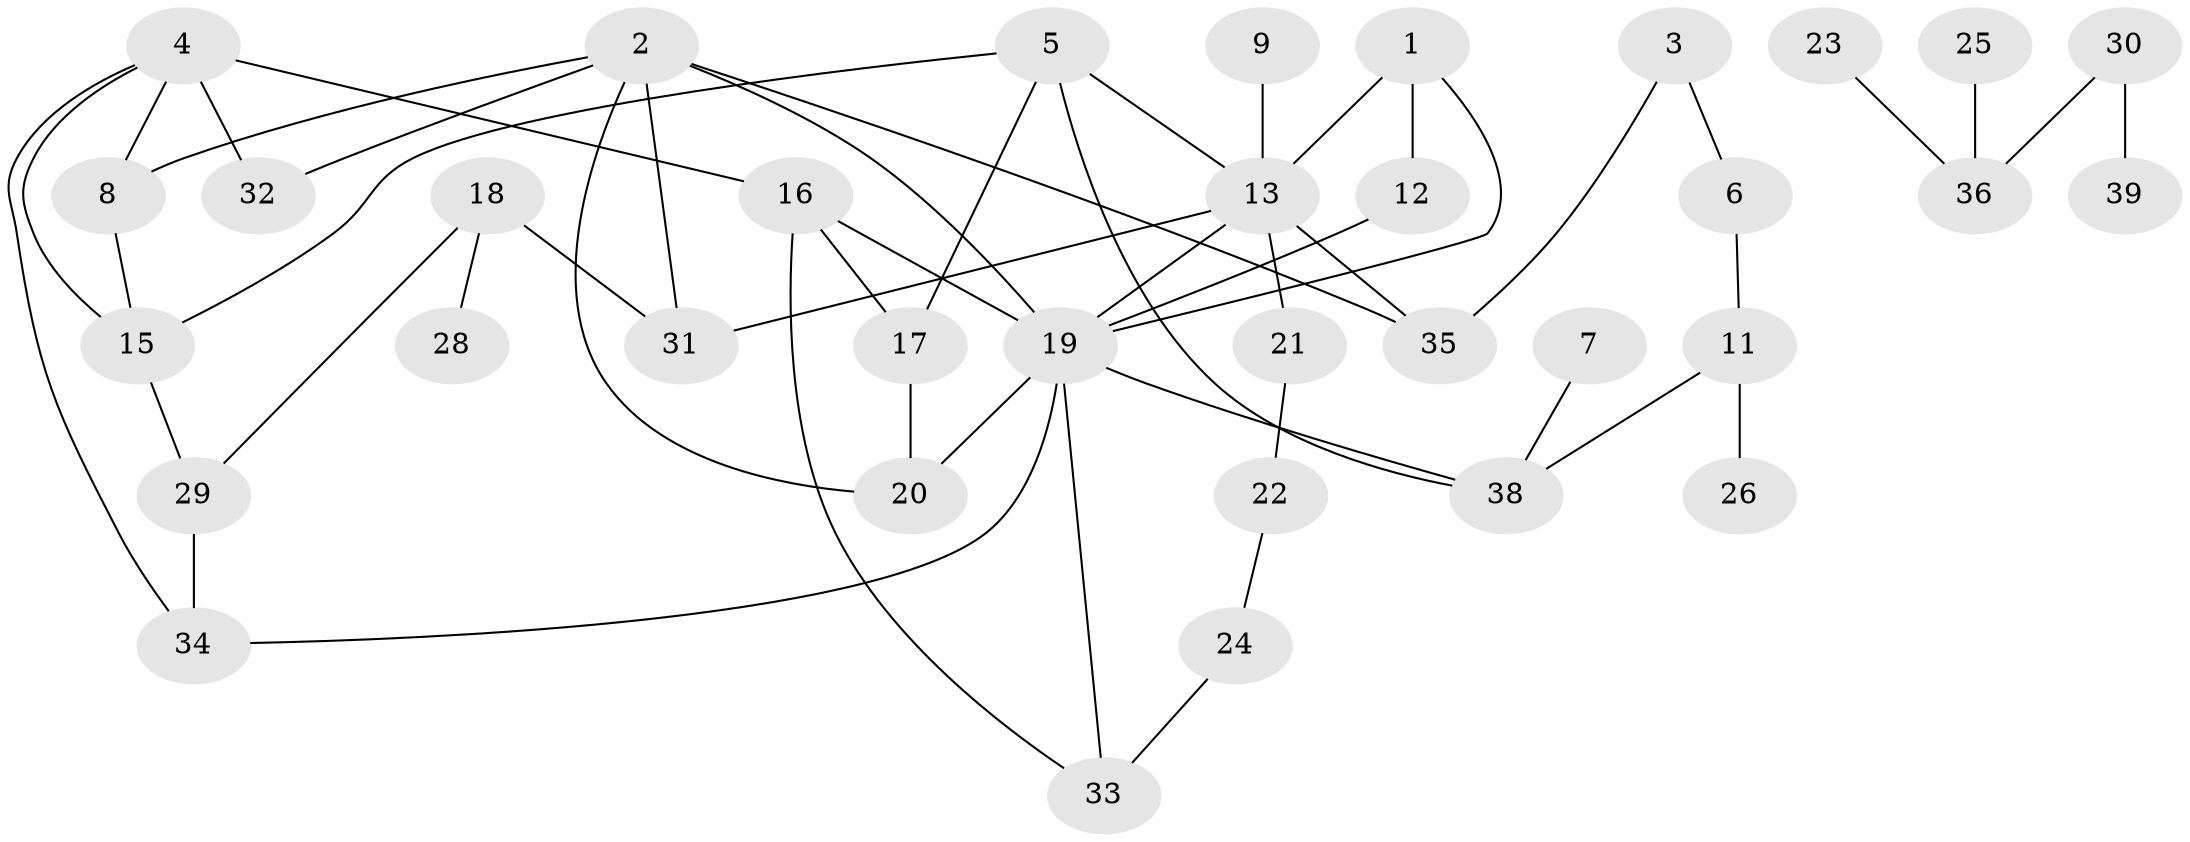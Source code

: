 // original degree distribution, {2: 0.2976190476190476, 1: 0.20238095238095238, 5: 0.023809523809523808, 3: 0.2619047619047619, 0: 0.08333333333333333, 4: 0.10714285714285714, 7: 0.011904761904761904, 6: 0.011904761904761904}
// Generated by graph-tools (version 1.1) at 2025/33/03/09/25 02:33:22]
// undirected, 35 vertices, 51 edges
graph export_dot {
graph [start="1"]
  node [color=gray90,style=filled];
  1;
  2;
  3;
  4;
  5;
  6;
  7;
  8;
  9;
  11;
  12;
  13;
  15;
  16;
  17;
  18;
  19;
  20;
  21;
  22;
  23;
  24;
  25;
  26;
  28;
  29;
  30;
  31;
  32;
  33;
  34;
  35;
  36;
  38;
  39;
  1 -- 12 [weight=1.0];
  1 -- 13 [weight=1.0];
  1 -- 19 [weight=1.0];
  2 -- 8 [weight=1.0];
  2 -- 19 [weight=1.0];
  2 -- 20 [weight=1.0];
  2 -- 31 [weight=1.0];
  2 -- 32 [weight=1.0];
  2 -- 35 [weight=1.0];
  3 -- 6 [weight=1.0];
  3 -- 35 [weight=1.0];
  4 -- 8 [weight=1.0];
  4 -- 15 [weight=1.0];
  4 -- 16 [weight=1.0];
  4 -- 32 [weight=2.0];
  4 -- 34 [weight=1.0];
  5 -- 13 [weight=1.0];
  5 -- 15 [weight=1.0];
  5 -- 17 [weight=1.0];
  5 -- 38 [weight=1.0];
  6 -- 11 [weight=1.0];
  7 -- 38 [weight=1.0];
  8 -- 15 [weight=1.0];
  9 -- 13 [weight=1.0];
  11 -- 26 [weight=1.0];
  11 -- 38 [weight=1.0];
  12 -- 19 [weight=1.0];
  13 -- 19 [weight=3.0];
  13 -- 21 [weight=1.0];
  13 -- 31 [weight=1.0];
  13 -- 35 [weight=1.0];
  15 -- 29 [weight=1.0];
  16 -- 17 [weight=1.0];
  16 -- 19 [weight=1.0];
  16 -- 33 [weight=1.0];
  17 -- 20 [weight=1.0];
  18 -- 28 [weight=1.0];
  18 -- 29 [weight=1.0];
  18 -- 31 [weight=2.0];
  19 -- 20 [weight=1.0];
  19 -- 33 [weight=1.0];
  19 -- 34 [weight=1.0];
  19 -- 38 [weight=1.0];
  21 -- 22 [weight=1.0];
  22 -- 24 [weight=1.0];
  23 -- 36 [weight=1.0];
  24 -- 33 [weight=1.0];
  25 -- 36 [weight=2.0];
  29 -- 34 [weight=2.0];
  30 -- 36 [weight=1.0];
  30 -- 39 [weight=1.0];
}

